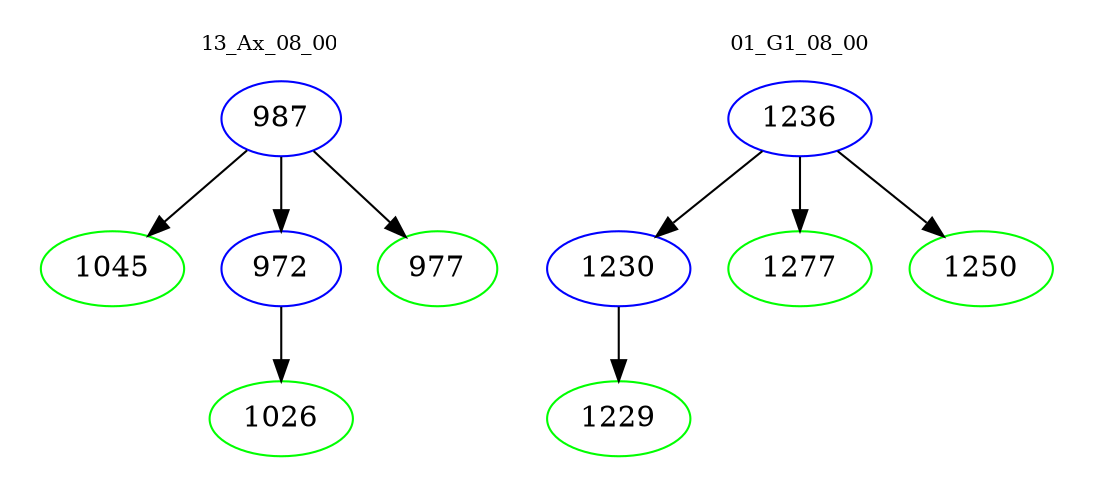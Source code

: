 digraph{
subgraph cluster_0 {
color = white
label = "13_Ax_08_00";
fontsize=10;
T0_987 [label="987", color="blue"]
T0_987 -> T0_1045 [color="black"]
T0_1045 [label="1045", color="green"]
T0_987 -> T0_972 [color="black"]
T0_972 [label="972", color="blue"]
T0_972 -> T0_1026 [color="black"]
T0_1026 [label="1026", color="green"]
T0_987 -> T0_977 [color="black"]
T0_977 [label="977", color="green"]
}
subgraph cluster_1 {
color = white
label = "01_G1_08_00";
fontsize=10;
T1_1236 [label="1236", color="blue"]
T1_1236 -> T1_1230 [color="black"]
T1_1230 [label="1230", color="blue"]
T1_1230 -> T1_1229 [color="black"]
T1_1229 [label="1229", color="green"]
T1_1236 -> T1_1277 [color="black"]
T1_1277 [label="1277", color="green"]
T1_1236 -> T1_1250 [color="black"]
T1_1250 [label="1250", color="green"]
}
}
